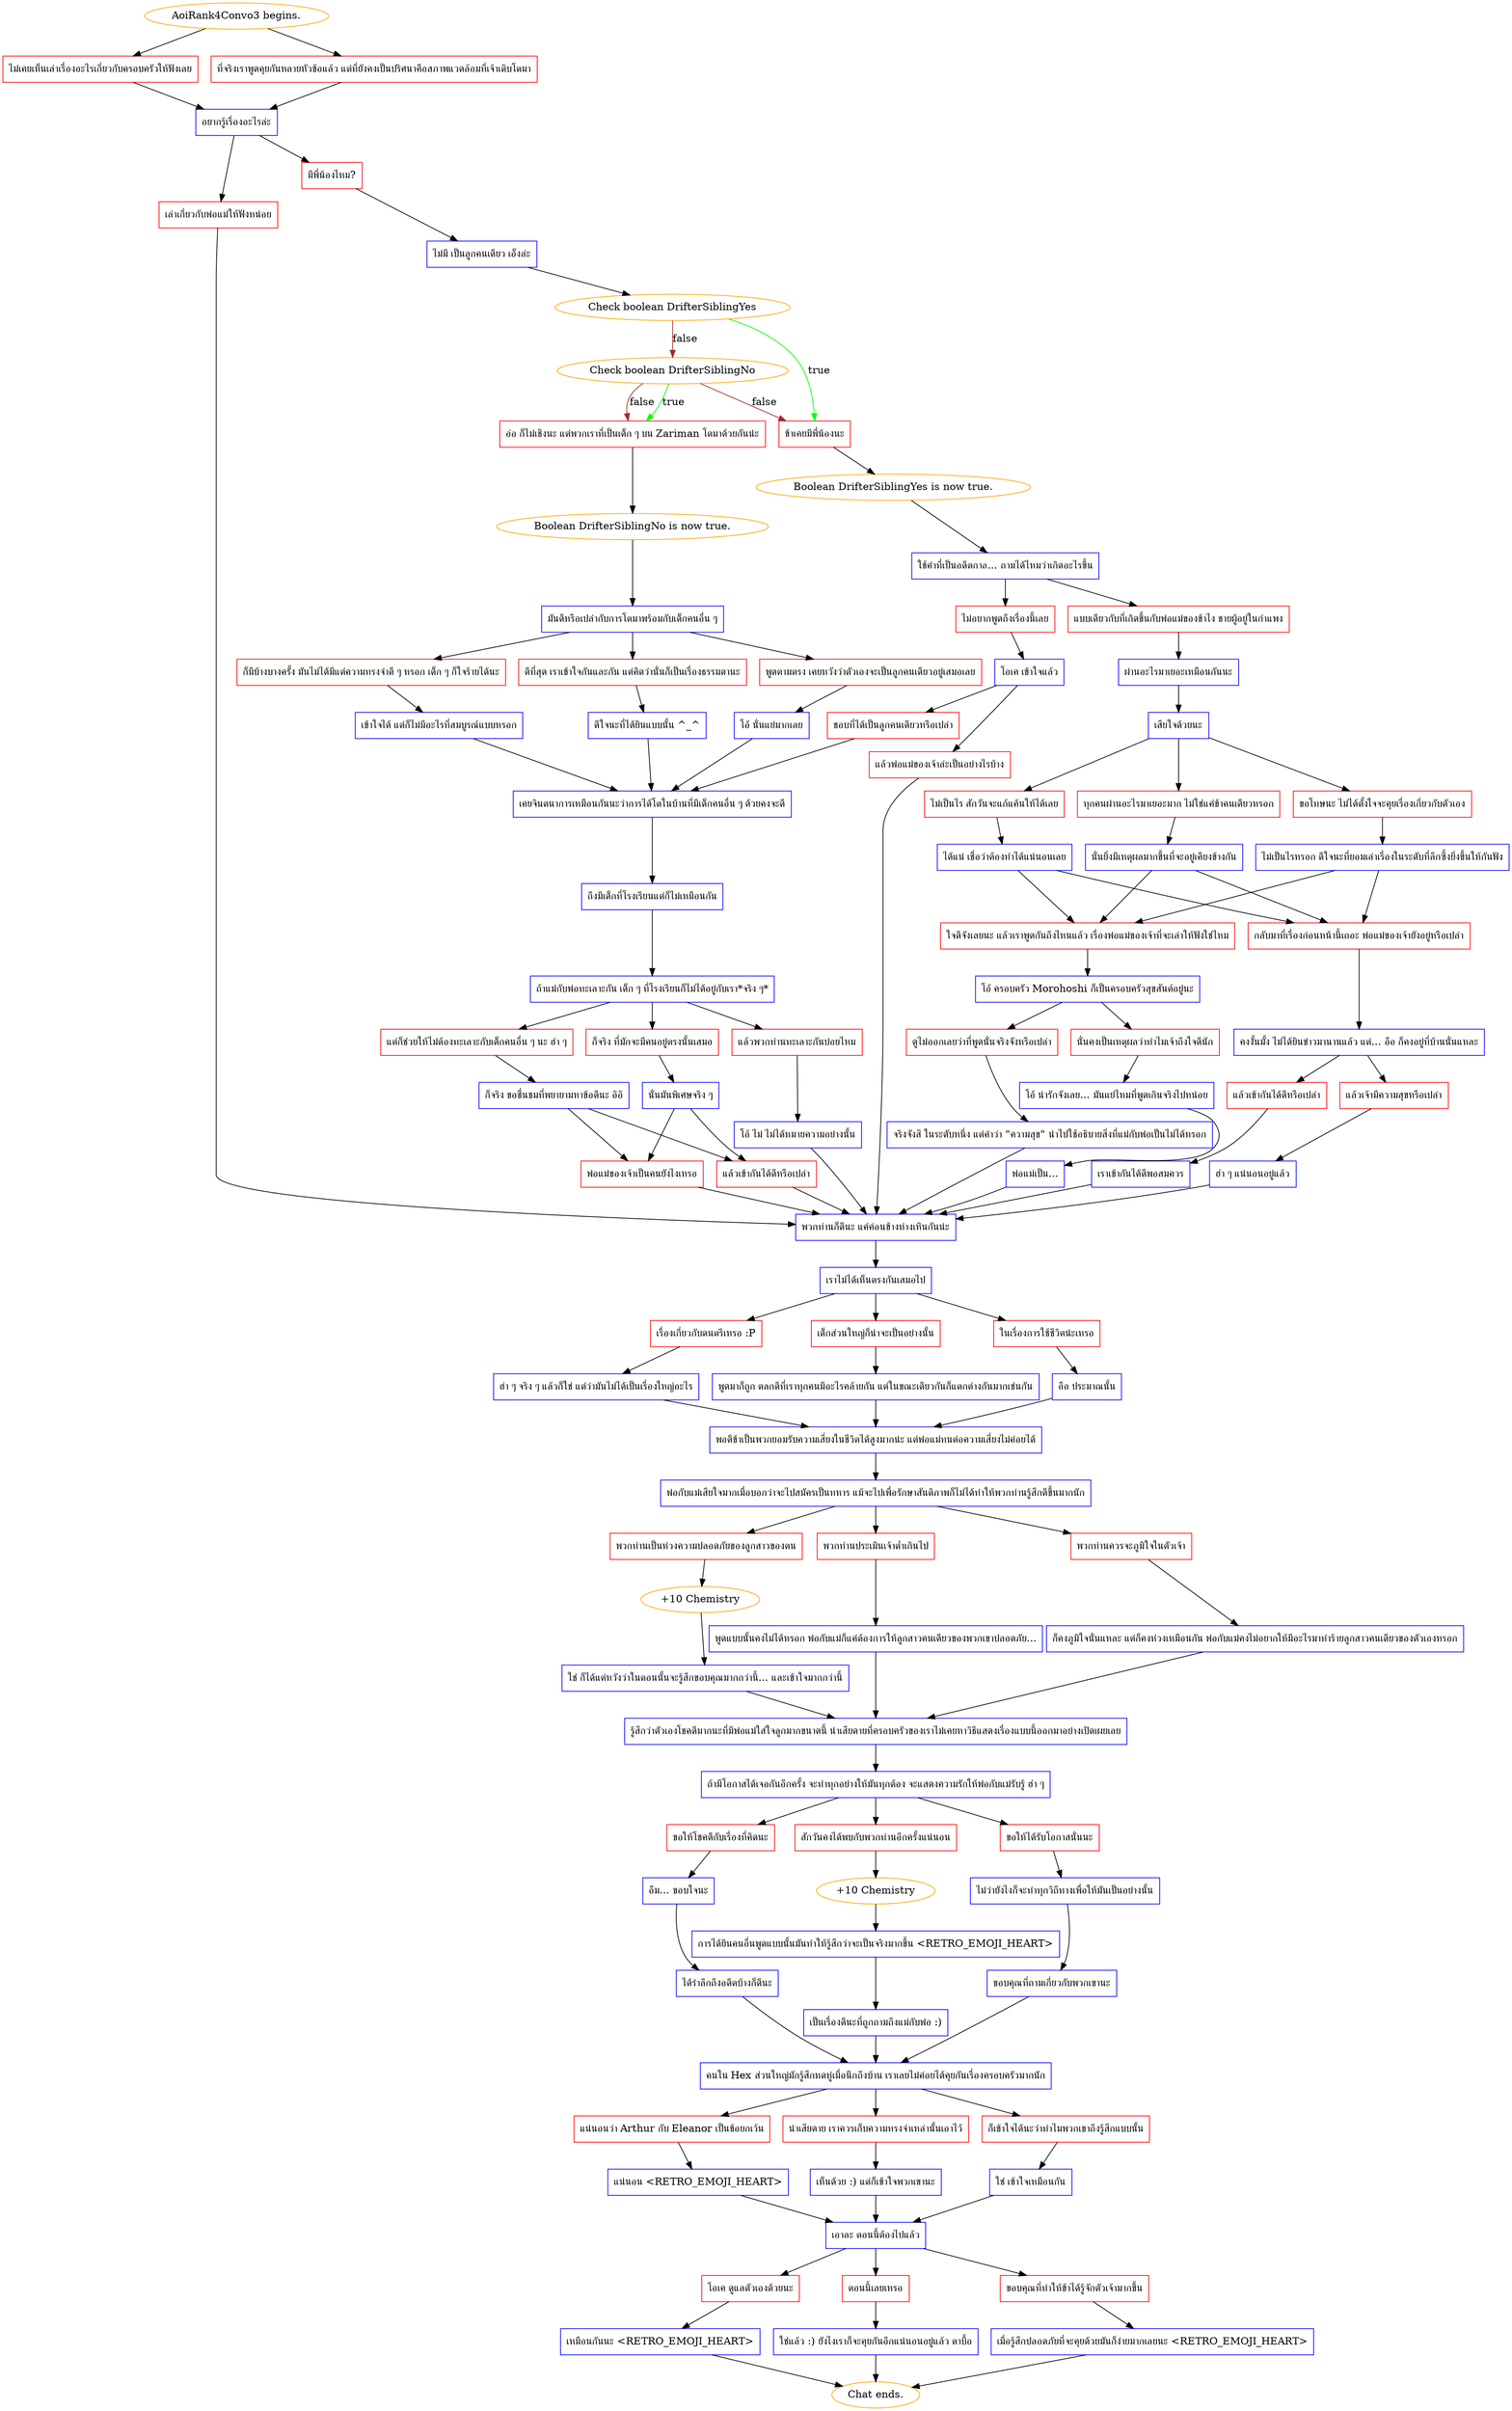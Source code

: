 digraph {
	"AoiRank4Convo3 begins." [color=orange];
		"AoiRank4Convo3 begins." -> j1374407643;
		"AoiRank4Convo3 begins." -> j1280900237;
	j1374407643 [label="ไม่เคยเห็นเล่าเรื่องอะไรเกี่ยวกับครอบครัวให้ฟังเลย",shape=box,color=red];
		j1374407643 -> j2778155700;
	j1280900237 [label="ที่จริงเราพูดคุยกันหลายหัวข้อแล้ว แต่ที่ยังคงเป็นปริศนาคือสภาพแวดล้อมที่เจ้าเติบโตมา",shape=box,color=red];
		j1280900237 -> j2778155700;
	j2778155700 [label="อยากรู้เรื่องอะไรล่ะ",shape=box,color=blue];
		j2778155700 -> j4109994298;
		j2778155700 -> j731734565;
	j4109994298 [label="เล่าเกี่ยวกับพ่อแม่ให้ฟังหน่อย",shape=box,color=red];
		j4109994298 -> j1766390197;
	j731734565 [label="มีพี่น้องไหม?",shape=box,color=red];
		j731734565 -> j1924458631;
	j1766390197 [label="พวกท่านก็ดีนะ แค่ค่อนข้างห่างเหินกันน่ะ",shape=box,color=blue];
		j1766390197 -> j2593812983;
	j1924458631 [label="ไม่มี เป็นลูกคนเดียว เอ็งล่ะ",shape=box,color=blue];
		j1924458631 -> j2607093189;
	j2593812983 [label="เราไม่ได้เห็นตรงกันเสมอไป",shape=box,color=blue];
		j2593812983 -> j2646508208;
		j2593812983 -> j2457376478;
		j2593812983 -> j4268372410;
	j2607093189 [label="Check boolean DrifterSiblingYes",color=orange];
		j2607093189 -> j338418205 [label=true,color=green];
		j2607093189 -> j4270089323 [label=false,color=brown];
	j2646508208 [label="เรื่องเกี่ยวกับดนตรีเหรอ :P",shape=box,color=red];
		j2646508208 -> j2741197827;
	j2457376478 [label="เด็กส่วนใหญ่ก็น่าจะเป็นอย่างนั้น",shape=box,color=red];
		j2457376478 -> j1784957413;
	j4268372410 [label="ในเรื่องการใช้ชีวิตน่ะเหรอ",shape=box,color=red];
		j4268372410 -> j1065415098;
	j338418205 [label="ข้าเคยมีพี่น้องนะ",shape=box,color=red];
		j338418205 -> j1731002326;
	j4270089323 [label="Check boolean DrifterSiblingNo",color=orange];
		j4270089323 -> j2286527710 [label=true,color=green];
		j4270089323 -> j338418205 [label=false,color=brown];
		j4270089323 -> j2286527710 [label=false,color=brown];
	j2741197827 [label="ฮ่า ๆ จริง ๆ แล้วก็ใช่ แต่ว่ามันไม่ได้เป็นเรื่องใหญ่อะไร",shape=box,color=blue];
		j2741197827 -> j2903918393;
	j1784957413 [label="พูดมาก็ถูก ตลกดีที่เราทุกคนมีอะไรคล้ายกัน แต่ในขณะเดียวกันก็แตกต่างกันมากเช่นกัน",shape=box,color=blue];
		j1784957413 -> j2903918393;
	j1065415098 [label="อือ ประมาณนั้น",shape=box,color=blue];
		j1065415098 -> j2903918393;
	j1731002326 [label="Boolean DrifterSiblingYes is now true.",color=orange];
		j1731002326 -> j936307915;
	j2286527710 [label="อ๋อ ก็ไม่เชิงนะ แต่พวกเราที่เป็นเด็ก ๆ บน Zariman โตมาด้วยกันน่ะ",shape=box,color=red];
		j2286527710 -> j2608731920;
	j2903918393 [label="พอดีข้าเป็นพวกยอมรับความเสี่ยงในชีวิตได้สูงมากน่ะ แต่พ่อแม่ทนต่อความเสี่ยงไม่ค่อยได้",shape=box,color=blue];
		j2903918393 -> j1136727792;
	j936307915 [label="ใช้คำที่เป็นอดีตกาล... ถามได้ไหมว่าเกิดอะไรขึ้น",shape=box,color=blue];
		j936307915 -> j3369794645;
		j936307915 -> j3043393667;
	j2608731920 [label="Boolean DrifterSiblingNo is now true.",color=orange];
		j2608731920 -> j1666297273;
	j1136727792 [label="พ่อกับแม่เสียใจมากเมื่อบอกว่าจะไปสมัครเป็นทหาร แม้จะไปเพื่อรักษาสันติภาพก็ไม่ได้ทำให้พวกท่านรู้สึกดีขึ้นมากนัก",shape=box,color=blue];
		j1136727792 -> j1772229656;
		j1136727792 -> j3046449206;
		j1136727792 -> j2858302342;
	j3369794645 [label="แบบเดียวกับที่เกิดขึ้นกับพ่อแม่ของข้าไง ชายผู้อยู่ในกำแพง",shape=box,color=red];
		j3369794645 -> j741406978;
	j3043393667 [label="ไม่อยากพูดถึงเรื่องนี้เลย",shape=box,color=red];
		j3043393667 -> j283018270;
	j1666297273 [label="มันดีหรือเปล่ากับการโตมาพร้อมกับเด็กคนอื่น ๆ",shape=box,color=blue];
		j1666297273 -> j1200952679;
		j1666297273 -> j4071220581;
		j1666297273 -> j2481511882;
	j1772229656 [label="พวกท่านเป็นห่วงความปลอดภัยของลูกสาวของตน",shape=box,color=red];
		j1772229656 -> j3050636528;
	j3046449206 [label="พวกท่านประเมินเจ้าต่ำเกินไป",shape=box,color=red];
		j3046449206 -> j1731646809;
	j2858302342 [label="พวกท่านควรจะภูมิใจในตัวเจ้า",shape=box,color=red];
		j2858302342 -> j83600928;
	j741406978 [label="ผ่านอะไรมาเยอะเหมือนกันนะ",shape=box,color=blue];
		j741406978 -> j2774285440;
	j283018270 [label="โอเค เข้าใจแล้ว",shape=box,color=blue];
		j283018270 -> j2426273490;
		j283018270 -> j603696814;
	j1200952679 [label="ก็มีบ้างบางครั้ง มันไม่ได้มีแต่ความทรงจำดี ๆ หรอก เด็ก ๆ ก็ใจร้ายได้นะ",shape=box,color=red];
		j1200952679 -> j1412043351;
	j4071220581 [label="ดีที่สุด เราเข้าใจกันและกัน แต่คิดว่านั่นก็เป็นเรื่องธรรมดานะ",shape=box,color=red];
		j4071220581 -> j3695921470;
	j2481511882 [label="พูดตามตรง เคยหวังว่าตัวเองจะเป็นลูกคนเดียวอยู่เสมอเลย",shape=box,color=red];
		j2481511882 -> j690521775;
	j3050636528 [label="+10 Chemistry",color=orange];
		j3050636528 -> j285199351;
	j1731646809 [label="พูดแบบนั้นคงไม่ได้หรอก พ่อกับแม่ก็แค่ต้องการให้ลูกสาวคนเดียวของพวกเขาปลอดภัย...",shape=box,color=blue];
		j1731646809 -> j370899910;
	j83600928 [label="ก็คงภูมิใจนั่นแหละ แต่ก็คงห่วงเหมือนกัน พ่อกับแม่คงไม่อยากให้มีอะไรมาทำร้ายลูกสาวคนเดียวของตัวเองหรอก",shape=box,color=blue];
		j83600928 -> j370899910;
	j2774285440 [label="เสียใจด้วยนะ",shape=box,color=blue];
		j2774285440 -> j2172934780;
		j2774285440 -> j3744893457;
		j2774285440 -> j2302778106;
	j2426273490 [label="ชอบที่ได้เป็นลูกคนเดียวหรือเปล่า",shape=box,color=red];
		j2426273490 -> j1380629921;
	j603696814 [label="แล้วพ่อแม่ของเจ้าล่ะเป็นอย่างไรบ้าง",shape=box,color=red];
		j603696814 -> j1766390197;
	j1412043351 [label="เข้าใจได้ แต่ก็ไม่มีอะไรที่สมบูรณ์แบบหรอก",shape=box,color=blue];
		j1412043351 -> j1380629921;
	j3695921470 [label="ดีใจนะที่ได้ยินแบบนั้น ^_^",shape=box,color=blue];
		j3695921470 -> j1380629921;
	j690521775 [label="โอ้ นั่นแย่มากเลย",shape=box,color=blue];
		j690521775 -> j1380629921;
	j285199351 [label="ใช่ ก็ได้แต่หวังว่าในตอนนั้นจะรู้สึกขอบคุณมากกว่านี้... และเข้าใจมากกว่านี้",shape=box,color=blue];
		j285199351 -> j370899910;
	j370899910 [label="รู้สึกว่าตัวเองโชคดีมากนะที่มีพ่อแม่ใส่ใจลูกมากขนาดนี้ น่าเสียดายที่ครอบครัวของเราไม่เคยหาวิธีแสดงเรื่องแบบนี้ออกมาอย่างเปิดเผยเลย",shape=box,color=blue];
		j370899910 -> j4167447547;
	j2172934780 [label="ขอโทษนะ ไม่ได้ตั้งใจจะคุยเรื่องเกี่ยวกับตัวเอง",shape=box,color=red];
		j2172934780 -> j878848264;
	j3744893457 [label="ไม่เป็นไร สักวันจะแก้แค้นให้ได้เลย",shape=box,color=red];
		j3744893457 -> j3256715486;
	j2302778106 [label="ทุกคนผ่านอะไรมาเยอะมาก ไม่ใช่แค่ข้าคนเดียวหรอก",shape=box,color=red];
		j2302778106 -> j1567895607;
	j1380629921 [label="เคยจินตนาการเหมือนกันนะว่าการได้โตในบ้านที่มีเด็กคนอื่น ๆ ด้วยคงจะดี",shape=box,color=blue];
		j1380629921 -> j1725434351;
	j4167447547 [label="ถ้ามีโอกาสได้เจอกันอีกครั้ง จะทำทุกอย่างให้มันทุกต้อง จะแสดงความรักให้พ่อกับแม่รับรู้ ฮ่า ๆ",shape=box,color=blue];
		j4167447547 -> j1397522424;
		j4167447547 -> j3552872946;
		j4167447547 -> j1191605527;
	j878848264 [label="ไม่เป็นไรหรอก ดีใจนะที่ยอมเล่าเรื่องในระดับที่ลึกซึ้งยิ่งขึ้นให้กันฟัง",shape=box,color=blue];
		j878848264 -> j336870986;
		j878848264 -> j82041790;
	j3256715486 [label="ได้แน่ เชื่อว่าต้องทำได้แน่นอนเลย",shape=box,color=blue];
		j3256715486 -> j336870986;
		j3256715486 -> j82041790;
	j1567895607 [label="นั่นยิ่งมีเหตุผลมากขึ้นที่จะอยู่เคียงข้างกัน",shape=box,color=blue];
		j1567895607 -> j336870986;
		j1567895607 -> j82041790;
	j1725434351 [label="ถึงมีเด็กที่โรงเรียนแต่ก็ไม่เหมือนกัน",shape=box,color=blue];
		j1725434351 -> j2758295610;
	j1397522424 [label="ขอให้โชคดีกับเรื่องที่คิดนะ",shape=box,color=red];
		j1397522424 -> j2894636835;
	j3552872946 [label="สักวันคงได้พบกับพวกท่านอีกครั้งแน่นอน",shape=box,color=red];
		j3552872946 -> j2621376061;
	j1191605527 [label="ขอให้ได้รับโอกาสนั่นนะ",shape=box,color=red];
		j1191605527 -> j3260096581;
	j336870986 [label="กลับมาที่เรื่องก่อนหน้านี้เถอะ พ่อแม่ของเจ้ายังอยู่หรือเปล่า",shape=box,color=red];
		j336870986 -> j957500748;
	j82041790 [label="ใจดีจังเลยนะ แล้วเราพูดกันถึงไหนแล้ว เรื่องพ่อแม่ของเจ้าที่จะเล่าให้ฟังใช่ไหม",shape=box,color=red];
		j82041790 -> j3283216791;
	j2758295610 [label="ถ้าแม่กับพ่อทะเลาะกัน เด็ก ๆ ที่โรงเรียนก็ไม่ได้อยู่กับเรา*จริง ๆ*",shape=box,color=blue];
		j2758295610 -> j2020868308;
		j2758295610 -> j560599313;
		j2758295610 -> j1518751729;
	j2894636835 [label="อืม... ขอบใจนะ",shape=box,color=blue];
		j2894636835 -> j176260651;
	j2621376061 [label="+10 Chemistry",color=orange];
		j2621376061 -> j291411192;
	j3260096581 [label="ไม่ว่ายังไงก็จะทำทุกวิถีทางเพื่อให้มันเป็นอย่างนั้น",shape=box,color=blue];
		j3260096581 -> j484655365;
	j957500748 [label="คงงั้นมั้ง ไม่ได้ยินข่าวมานานแล้ว แต่... อือ ก็คงอยู่ที่บ้านนั่นแหละ",shape=box,color=blue];
		j957500748 -> j702555665;
		j957500748 -> j2545633611;
	j3283216791 [label="โอ้ ครอบครัว Morohoshi ก็เป็นครอบครัวสุขสันต์อยู่นะ",shape=box,color=blue];
		j3283216791 -> j9468802;
		j3283216791 -> j785362068;
	j2020868308 [label="แต่ก็ช่วยให้ไม่ต้องทะเลาะกับเด็กคนอื่น ๆ นะ ฮ่า ๆ",shape=box,color=red];
		j2020868308 -> j310305107;
	j560599313 [label="แล้วพวกท่านทะเลาะกันบ่อยไหม",shape=box,color=red];
		j560599313 -> j3565163315;
	j1518751729 [label="ก็จริง ที่มักจะมีคนอยู่ตรงนั้นเสมอ",shape=box,color=red];
		j1518751729 -> j615331196;
	j176260651 [label="ได้รำลึกถึงอดีตบ้างก็ดีนะ",shape=box,color=blue];
		j176260651 -> j1681396242;
	j291411192 [label="การได้ยินคนอื่นพูดแบบนั้นมันทำให้รู้สึกว่าจะเป็นจริงมากขึ้น <RETRO_EMOJI_HEART>",shape=box,color=blue];
		j291411192 -> j3296758244;
	j484655365 [label="ขอบคุณที่ถามเกี่ยวกับพวกเขานะ",shape=box,color=blue];
		j484655365 -> j1681396242;
	j702555665 [label="แล้วเจ้ามีความสุขหรือเปล่า",shape=box,color=red];
		j702555665 -> j3900153087;
	j2545633611 [label="แล้วเข้ากันได้ดีหรือเปล่า",shape=box,color=red];
		j2545633611 -> j2437377096;
	j9468802 [label="ดูไม่ออกเลยว่าที่พูดนั่นจริงจังหรือเปล่า",shape=box,color=red];
		j9468802 -> j2686323051;
	j785362068 [label="นั่นคงเป็นเหตุผลว่าทำไมเจ้าถึงใจดีนัก",shape=box,color=red];
		j785362068 -> j257570093;
	j310305107 [label="ก็จริง ขอชื่นชมที่พยายามหาข้อดีนะ อิอิ",shape=box,color=blue];
		j310305107 -> j87061990;
		j310305107 -> j1823901464;
	j3565163315 [label="โอ้ ไม่ ไม่ได้หมายความอย่างนั้น",shape=box,color=blue];
		j3565163315 -> j1766390197;
	j615331196 [label="นั่นมันพิเศษจริง ๆ",shape=box,color=blue];
		j615331196 -> j1823901464;
		j615331196 -> j87061990;
	j1681396242 [label="คนใน Hex ส่วนใหญ่มักรู้สึกหดหู่เมื่อนึกถึงบ้าน เราเลยไม่ค่อยได้คุยกันเรื่องครอบครัวมากนัก",shape=box,color=blue];
		j1681396242 -> j777307701;
		j1681396242 -> j3242215239;
		j1681396242 -> j3247053626;
	j3296758244 [label="เป็นเรื่องดีนะที่ถูกถามถึงแม่กับพ่อ :)",shape=box,color=blue];
		j3296758244 -> j1681396242;
	j3900153087 [label="ฮ่า ๆ แน่นอนอยู่แล้ว",shape=box,color=blue];
		j3900153087 -> j1766390197;
	j2437377096 [label="เราเข้ากันได้ดีพอสมควร",shape=box,color=blue];
		j2437377096 -> j1766390197;
	j2686323051 [label="จริงจังสิ ในระดับหนึ่ง แต่คำว่า \"ความสุข\" นำไปใช้อธิบายสิ่งที่แม่กับพ่อเป็นไม่ได้หรอก",shape=box,color=blue];
		j2686323051 -> j1766390197;
	j257570093 [label="โอ้ น่ารักจังเลย... มันแย่ไหมที่พูดเกินจริงไปหน่อย",shape=box,color=blue];
		j257570093 -> j2267345340;
	j87061990 [label="แล้วเข้ากันได้ดีหรือเปล่า",shape=box,color=red];
		j87061990 -> j1766390197;
	j1823901464 [label="พ่อแม่ของเจ้าเป็นคนยังไงเหรอ",shape=box,color=red];
		j1823901464 -> j1766390197;
	j777307701 [label="แน่นอนว่า Arthur กับ Eleanor เป็นข้อยกเว้น",shape=box,color=red];
		j777307701 -> j1303952752;
	j3242215239 [label="น่าเสียดาย เราควรเก็บความทรงจำเหล่านั้นเอาไว้",shape=box,color=red];
		j3242215239 -> j1632282778;
	j3247053626 [label="ก็เข้าใจได้นะว่าทำไมพวกเขาถึงรู้สึกแบบนั้น",shape=box,color=red];
		j3247053626 -> j1694742825;
	j2267345340 [label="พ่อแม่เป็น...",shape=box,color=blue];
		j2267345340 -> j1766390197;
	j1303952752 [label="แน่นอน <RETRO_EMOJI_HEART>",shape=box,color=blue];
		j1303952752 -> j3931301660;
	j1632282778 [label="เห็นด้วย :) แต่ก็เข้าใจพวกเขานะ",shape=box,color=blue];
		j1632282778 -> j3931301660;
	j1694742825 [label="ใช่ เข้าใจเหมือนกัน",shape=box,color=blue];
		j1694742825 -> j3931301660;
	j3931301660 [label="เอาละ ตอนนี้ต้องไปแล้ว",shape=box,color=blue];
		j3931301660 -> j2303856521;
		j3931301660 -> j293935666;
		j3931301660 -> j1619915813;
	j2303856521 [label="โอเค ดูแลตัวเองด้วยนะ",shape=box,color=red];
		j2303856521 -> j269596459;
	j293935666 [label="ตอนนี้เลยเหรอ",shape=box,color=red];
		j293935666 -> j3462195570;
	j1619915813 [label="ขอบคุณที่ทำให้ข้าได้รู้จักตัวเจ้ามากขึ้น",shape=box,color=red];
		j1619915813 -> j3507503098;
	j269596459 [label="เหมือนกันนะ <RETRO_EMOJI_HEART>",shape=box,color=blue];
		j269596459 -> "Chat ends.";
	j3462195570 [label="ใช่แล้ว :) ยังไงเราก็จะคุยกันอีกแน่นอนอยู่แล้ว ตาบื้อ",shape=box,color=blue];
		j3462195570 -> "Chat ends.";
	j3507503098 [label="เมื่อรู้สึกปลอดภัยที่จะคุยด้วยมันก็ง่ายมากเลยนะ <RETRO_EMOJI_HEART>",shape=box,color=blue];
		j3507503098 -> "Chat ends.";
	"Chat ends." [color=orange];
}